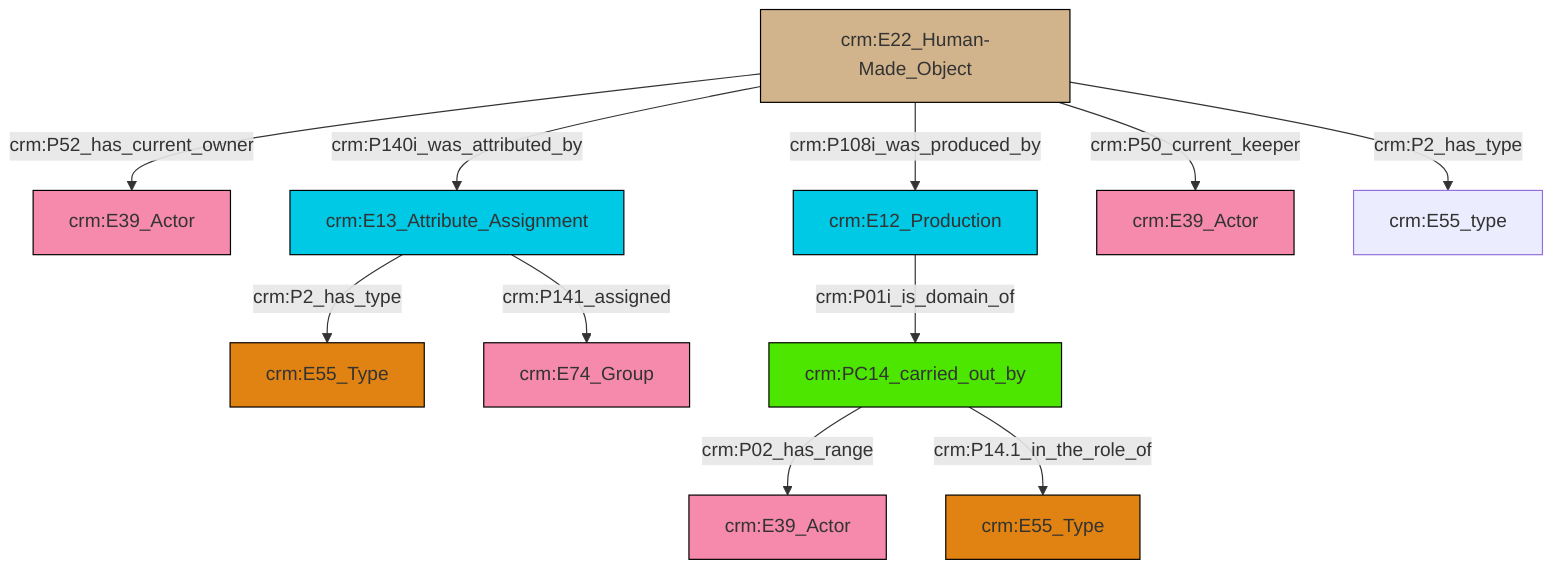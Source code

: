 graph TD
classDef Literal fill:#f2f2f2,stroke:#000000;
classDef CRM_Entity fill:#FFFFFF,stroke:#000000;
classDef Temporal_Entity fill:#00C9E6, stroke:#000000;
classDef Type fill:#E18312, stroke:#000000;
classDef Time-Span fill:#2C9C91, stroke:#000000;
classDef Appellation fill:#FFEB7F, stroke:#000000;
classDef Place fill:#008836, stroke:#000000;
classDef Persistent_Item fill:#B266B2, stroke:#000000;
classDef Conceptual_Object fill:#FFD700, stroke:#000000;
classDef Physical_Thing fill:#D2B48C, stroke:#000000;
classDef Actor fill:#f58aad, stroke:#000000;
classDef PC_Classes fill:#4ce600, stroke:#000000;
classDef Multi fill:#cccccc,stroke:#000000;

0["crm:E13_Attribute_Assignment"]:::Temporal_Entity -->|crm:P2_has_type| 1["crm:E55_Type"]:::Type
2["crm:PC14_carried_out_by"]:::PC_Classes -->|crm:P02_has_range| 6["crm:E39_Actor"]:::Actor
0["crm:E13_Attribute_Assignment"]:::Temporal_Entity -->|crm:P141_assigned| 9["crm:E74_Group"]:::Actor
15["crm:E22_Human-Made_Object"]:::Physical_Thing -->|crm:P52_has_current_owner| 10["crm:E39_Actor"]:::Actor
2["crm:PC14_carried_out_by"]:::PC_Classes -->|crm:P14.1_in_the_role_of| 13["crm:E55_Type"]:::Type
15["crm:E22_Human-Made_Object"]:::Physical_Thing -->|crm:P140i_was_attributed_by| 0["crm:E13_Attribute_Assignment"]:::Temporal_Entity
18["crm:E12_Production"]:::Temporal_Entity -->|crm:P01i_is_domain_of| 2["crm:PC14_carried_out_by"]:::PC_Classes
15["crm:E22_Human-Made_Object"]:::Physical_Thing -->|crm:P108i_was_produced_by| 18["crm:E12_Production"]:::Temporal_Entity
15["crm:E22_Human-Made_Object"]:::Physical_Thing -->|crm:P50_current_keeper| 4["crm:E39_Actor"]:::Actor
15["crm:E22_Human-Made_Object"]:::Physical_Thing -->|crm:P2_has_type| 7["crm:E55_type"]:::Default